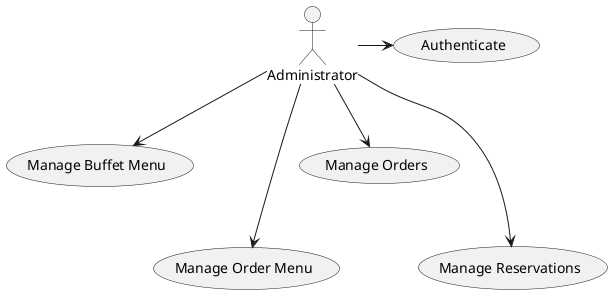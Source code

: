 @startuml

Administrator->(Authenticate)
Administrator-->(Manage Buffet Menu)
Administrator--->(Manage Order Menu)
Administrator-->(Manage Orders)
Administrator--->(Manage Reservations)

@enduml